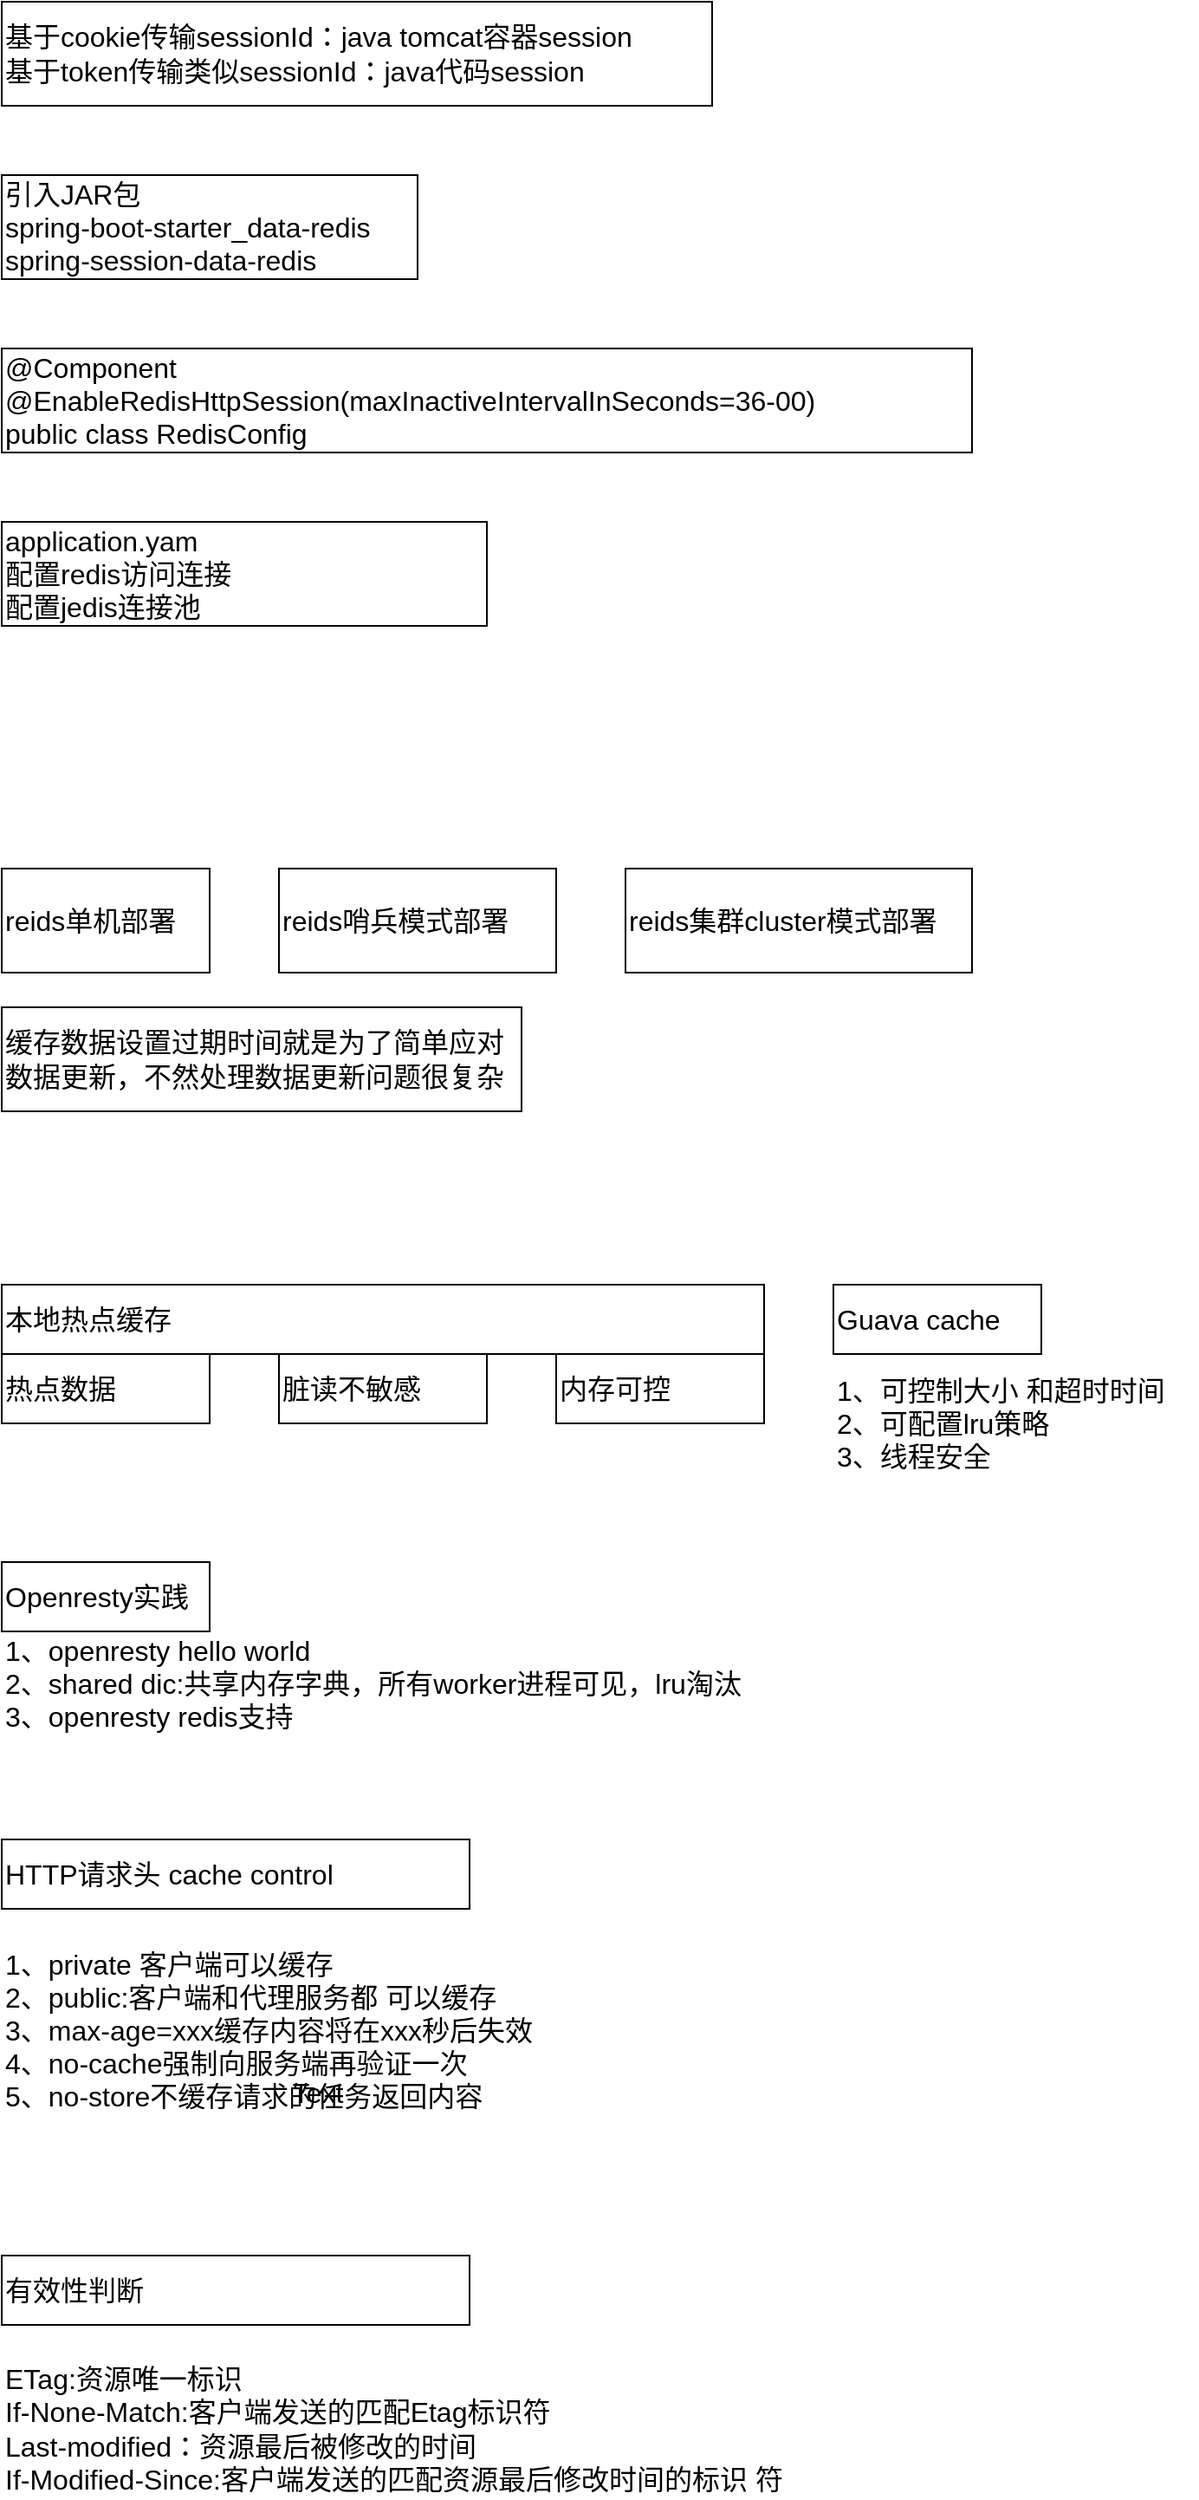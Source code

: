 <mxfile version="13.1.3" type="github">
  <diagram id="pc0hwXwxYjW5At6fqMWj" name="Page-1">
    <mxGraphModel dx="1247" dy="556" grid="1" gridSize="10" guides="1" tooltips="1" connect="1" arrows="1" fold="1" page="1" pageScale="1" pageWidth="827" pageHeight="1169" math="0" shadow="0">
      <root>
        <mxCell id="0" />
        <mxCell id="1" parent="0" />
        <mxCell id="T5iWA2etSwhb_KGv9-Ih-1" value="引入JAR包&lt;br style=&quot;font-size: 16px;&quot;&gt;spring-boot-starter_data-redis&lt;br style=&quot;font-size: 16px;&quot;&gt;spring-session-data-redis" style="rounded=0;whiteSpace=wrap;html=1;fontSize=16;align=left;" vertex="1" parent="1">
          <mxGeometry x="40" y="120" width="240" height="60" as="geometry" />
        </mxCell>
        <mxCell id="T5iWA2etSwhb_KGv9-Ih-3" value="@Component&lt;br&gt;@EnableRedisHttpSession(maxInactiveIntervalInSeconds=36-00)&lt;br&gt;public class RedisConfig" style="rounded=0;whiteSpace=wrap;html=1;fontSize=16;align=left;" vertex="1" parent="1">
          <mxGeometry x="40" y="220" width="560" height="60" as="geometry" />
        </mxCell>
        <mxCell id="T5iWA2etSwhb_KGv9-Ih-4" value="application.yam&lt;br&gt;配置redis访问连接&lt;br&gt;配置jedis连接池" style="rounded=0;whiteSpace=wrap;html=1;fontSize=16;align=left;" vertex="1" parent="1">
          <mxGeometry x="40" y="320" width="280" height="60" as="geometry" />
        </mxCell>
        <mxCell id="T5iWA2etSwhb_KGv9-Ih-5" value="基于cookie传输sessionId：java tomcat容器session&lt;br&gt;基于token传输类似sessionId：java代码session" style="rounded=0;whiteSpace=wrap;html=1;fontSize=16;align=left;" vertex="1" parent="1">
          <mxGeometry x="40" y="20" width="410" height="60" as="geometry" />
        </mxCell>
        <mxCell id="T5iWA2etSwhb_KGv9-Ih-6" value="reids单机部署" style="rounded=0;whiteSpace=wrap;html=1;fontSize=16;align=left;" vertex="1" parent="1">
          <mxGeometry x="40" y="520" width="120" height="60" as="geometry" />
        </mxCell>
        <mxCell id="T5iWA2etSwhb_KGv9-Ih-7" value="reids哨兵模式部署" style="rounded=0;whiteSpace=wrap;html=1;fontSize=16;align=left;" vertex="1" parent="1">
          <mxGeometry x="200" y="520" width="160" height="60" as="geometry" />
        </mxCell>
        <mxCell id="T5iWA2etSwhb_KGv9-Ih-8" value="reids集群cluster模式部署" style="rounded=0;whiteSpace=wrap;html=1;fontSize=16;align=left;" vertex="1" parent="1">
          <mxGeometry x="400" y="520" width="200" height="60" as="geometry" />
        </mxCell>
        <mxCell id="T5iWA2etSwhb_KGv9-Ih-10" value="缓存数据设置过期时间就是为了简单应对数据更新，不然处理数据更新问题很复杂" style="rounded=0;whiteSpace=wrap;html=1;fontSize=16;align=left;" vertex="1" parent="1">
          <mxGeometry x="40" y="600" width="300" height="60" as="geometry" />
        </mxCell>
        <mxCell id="T5iWA2etSwhb_KGv9-Ih-12" value="本地热点缓存" style="rounded=0;whiteSpace=wrap;html=1;fontSize=16;align=left;" vertex="1" parent="1">
          <mxGeometry x="40" y="760" width="440" height="40" as="geometry" />
        </mxCell>
        <mxCell id="T5iWA2etSwhb_KGv9-Ih-13" value="热点数据" style="rounded=0;whiteSpace=wrap;html=1;fontSize=16;align=left;" vertex="1" parent="1">
          <mxGeometry x="40" y="800" width="120" height="40" as="geometry" />
        </mxCell>
        <mxCell id="T5iWA2etSwhb_KGv9-Ih-14" value="脏读不敏感" style="rounded=0;whiteSpace=wrap;html=1;fontSize=16;align=left;" vertex="1" parent="1">
          <mxGeometry x="200" y="800" width="120" height="40" as="geometry" />
        </mxCell>
        <mxCell id="T5iWA2etSwhb_KGv9-Ih-15" value="内存可控" style="rounded=0;whiteSpace=wrap;html=1;fontSize=16;align=left;" vertex="1" parent="1">
          <mxGeometry x="360" y="800" width="120" height="40" as="geometry" />
        </mxCell>
        <mxCell id="T5iWA2etSwhb_KGv9-Ih-16" value="Guava cache" style="rounded=0;whiteSpace=wrap;html=1;fontSize=16;align=left;" vertex="1" parent="1">
          <mxGeometry x="520" y="760" width="120" height="40" as="geometry" />
        </mxCell>
        <mxCell id="T5iWA2etSwhb_KGv9-Ih-17" value="1、可控制大小 和超时时间&lt;br&gt;2、可配置lru策略&lt;br&gt;3、线程安全" style="text;html=1;align=left;verticalAlign=middle;resizable=0;points=[];autosize=1;fontSize=16;" vertex="1" parent="1">
          <mxGeometry x="520" y="810" width="210" height="60" as="geometry" />
        </mxCell>
        <mxCell id="T5iWA2etSwhb_KGv9-Ih-18" value="Openresty实践" style="rounded=0;whiteSpace=wrap;html=1;fontSize=16;align=left;" vertex="1" parent="1">
          <mxGeometry x="40" y="920" width="120" height="40" as="geometry" />
        </mxCell>
        <mxCell id="T5iWA2etSwhb_KGv9-Ih-19" value="1、openresty hello world&lt;br&gt;2、shared dic:共享内存字典，所有worker进程可见，lru淘汰&lt;br&gt;3、openresty redis支持" style="text;html=1;align=left;verticalAlign=middle;resizable=0;points=[];autosize=1;fontSize=16;" vertex="1" parent="1">
          <mxGeometry x="40" y="960" width="440" height="60" as="geometry" />
        </mxCell>
        <mxCell id="T5iWA2etSwhb_KGv9-Ih-20" value="HTTP请求头 cache control" style="rounded=0;whiteSpace=wrap;html=1;fontSize=16;align=left;" vertex="1" parent="1">
          <mxGeometry x="40" y="1080" width="270" height="40" as="geometry" />
        </mxCell>
        <mxCell id="T5iWA2etSwhb_KGv9-Ih-21" value="1、private 客户端可以缓存&lt;br&gt;2、public:客户端和代理服务都 可以缓存&lt;br&gt;3、max-age=xxx缓存内容将在xxx秒后失效&lt;br&gt;4、no-cache强制向服务端再验证一次&lt;br&gt;5、no-store不缓存请求的任务返回内容" style="text;html=1;align=left;verticalAlign=middle;resizable=0;points=[];autosize=1;fontSize=16;" vertex="1" parent="1">
          <mxGeometry x="40" y="1140" width="320" height="100" as="geometry" />
        </mxCell>
        <mxCell id="T5iWA2etSwhb_KGv9-Ih-24" value="Text" style="text;html=1;align=center;verticalAlign=middle;resizable=0;points=[];autosize=1;fontSize=16;" vertex="1" parent="T5iWA2etSwhb_KGv9-Ih-21">
          <mxGeometry x="157" y="76" width="50" height="20" as="geometry" />
        </mxCell>
        <mxCell id="T5iWA2etSwhb_KGv9-Ih-22" value="有效性判断" style="rounded=0;whiteSpace=wrap;html=1;fontSize=16;align=left;" vertex="1" parent="1">
          <mxGeometry x="40" y="1320" width="270" height="40" as="geometry" />
        </mxCell>
        <mxCell id="T5iWA2etSwhb_KGv9-Ih-23" value="ETag:资源唯一标识&lt;br&gt;If-None-Match:客户端发送的匹配Etag标识符&lt;br&gt;Last-modified：资源最后被修改的时间&lt;br&gt;If-Modified-Since:客户端发送的匹配资源最后修改时间的标识 符" style="text;html=1;align=left;verticalAlign=middle;resizable=0;points=[];autosize=1;fontSize=16;" vertex="1" parent="1">
          <mxGeometry x="40" y="1380" width="460" height="80" as="geometry" />
        </mxCell>
      </root>
    </mxGraphModel>
  </diagram>
</mxfile>
